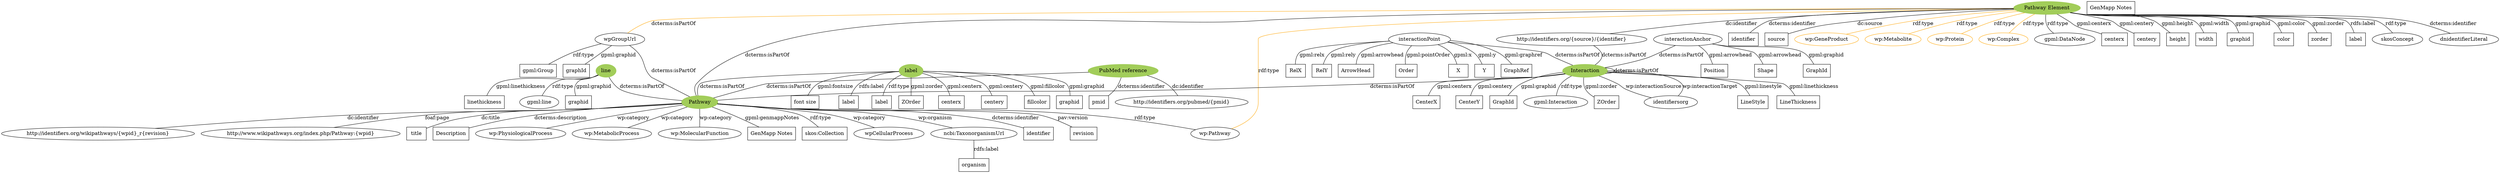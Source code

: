 graph G {
overlap=scale;
/* Pathway Concepts */
skosCollection [label="skos:Collection", shape=box, URL="http://en.wikipedia.org/wiki/John de Fries"]
wpGroupUrl
gpmlGroup [label="gpml:Group", shape=box, URL="http://vocabularies.wikipathways.org/gpml#Group"]

/* Pathway */
subgraph pathway {
style=filled;
color=blue
pathwayUrl [label="Pathway", shape="oval", color=darkolivegreen3, style = filled]
pathwayIdentifier [label="identifier", shape=box]
pathwayRevision [label="revision", shape=box]
pathwayIdentifierIo [label="http://identifiers.org/wikipathways/{wpid}_r{revision}", shape="oval"]
wpUrl [label="http://www.wikipathways.org/index.php/Pathway:{wpid}", shape="oval"]
pathwayTitle [label="title", shape=box]
pathwayDescription [label="Description", shape=box]
wpPhysiologicalProcess [label="wp:PhysiologicalProcess", shape=oval, URL="http://vocabularies.wikipathways.org/wp#PhysiologicalProcess"]
wpMetabolicProcess [label="wp:MetabolicProcess", shape=oval, URL="http://vocabularies.wikipathways.org/wp#wpMetabolicProcess"]
wpMetabolicProcess [label="wp:MetabolicProcess", shape=oval, URL="http://vocabularies.wikipathways.org/wp#MetabolicProcess"]
wpMolecularFunction [label="wp:MolecularFunction", shape=oval, URL="http://vocabularies.wikipathways.org/wp#MolecularFunction"]
pathwayGenmappNotes [label="GenMapp Notes", shape=box]


/** Pathway relationships **/
pathwayUrl  -- wpUrl  [label="foaf:page", URL="http://xmlns.com/foaf/0.1/page", edgetooltip="http://xmlns.com/foaf/0.1/page"]
pathwayUrl --  wpPathway [label="rdf:type", URL="http://www.w3.org/1999/02/22-rdf-syntax-ns#type"]
pathwayUrl --  skosCollection [label="rdf:type", URL="http://www.w3.org/1999/02/22-rdf-syntax-ns#type"]
pathwayUrl -- pathwayIdentifierIo [label="dc:identifier", URL="http://purl.org/dc/elements/1.1/identifier"]
pathwayUrl -- pathwayIdentifier [label="dcterms:identifier", URL="http://purl.org/dc/terms/identifier/"]
pathwayUrl -- pathwayRevision [label="pav:version", URL="http://purl.org/pav/version"]
pathwayUrl -- pathwayTitle [label="dc:title", URL="http://purl.org/dc/elements/1.1/title"]
pathwayUrl -- wpPhysiologicalProcess [label="wp:category", URL="http://vocabularies.wikipathways.org/wp#category"]
pathwayUrl -- wpMetabolicProcess [label="wp:category", URL="http://vocabularies.wikipathways.org/wp#category"]
pathwayUrl -- wpCellularProcess [label="wp:category", URL="http://vocabularies.wikipathways.org/wp#category" ]
pathwayUrl -- wpMolecularFunction [label="wp:category", URL="http://vocabularies.wikipathways.org/wp#category"]
pathwayUrl -- pathwayDescription [label="dcterms:description", URL="http://purl.org/dc/terms/description"]	
pathwayUrl -- pathwayGenmappNotes [label="gpml:genmappNotes", URL="http://vocabularies.wikipathways.org/gpml#genmappNotes"]
}
subgraph datanodes {
/* Datanodes */

rdfDataNodeUrl  [label="Pathway Element", shape="oval", color=darkolivegreen3, style = filled]
dnidentifiersIO [label="http://identifiers.org/{source}/{identifier}", shape=oval]
dnIdentifier [label="identifier", shape=box]
dnDatasource [label="source", shape=box]
wpGeneProduct [label="wp:GeneProduct", shape=oval, URL="http://vocabularies.wikipathways.org/wp#GeneProduct", color=orange]
wpMetabolite [label="wp:Metabolite", shape=oval, URL="http://vocabularies.wikipathways.org/wp#Metabolite", color=orange]
wpPathway [label="wp:Pathway", shape=oval, URL="http://vocabularies.wikipathways.org/wp#Pathway"]
wpProtein [label="wp:Protein", shape=oval, URL="http://vocabularies.wikipathways.org/wp#Protein", color=orange]
wpComplex [label="wp:Complex", shape=oval, URL="http://vocabularies.wikipathways.org/wp#Complex", color=orange]
gpmlDataNode [label="gpml:DataNode"]
dnGenmappNotes [label="GenMapp Notes", shape=box]
dncenterx  [label="centerx", shape=box]
dncentery  [label="centery", shape=box]
dnheight   [label="height", shape=box]
dnwidth    [label="width", shape=box]
dngraphid  [label="graphid", shape=box]
dncolor    [label="color", shape=box]
dnzorder  [label="zorder", shape=box]
dnlabel  [label="label", shape=box]

/** Datanodes relationships **/
rdfDataNodeUrl -- dnidentifiersIO [label="dc:identifier", URL="http://purl.org/dc/elements/1.1/identifier"]
rdfDataNodeUrl -- dnIdentifier [label="dcterms:identifier", URL="http://purl.org/dc/terms/identifier"]
rdfDataNodeUrl -- dnDatasource [label="dc:source", URL="http://purl.org/dc/elements/1.1/source"]
rdfDataNodeUrl -- wpGeneProduct [label="rdf:type", URL="http://www.w3.org/1999/02/22-rdf-syntax-ns#type", color=orange]
rdfDataNodeUrl -- wpMetabolite [label="rdf:type", URL="http://www.w3.org/1999/02/22-rdf-syntax-ns#type", color=orange]
rdfDataNodeUrl -- wpPathway [label="rdf:type", URL="http://www.w3.org/1999/02/22-rdf-syntax-ns#type", color=orange]
rdfDataNodeUrl -- wpProtein [label="rdf:type", URL="http://www.w3.org/1999/02/22-rdf-syntax-ns#type", color=orange]
rdfDataNodeUrl -- wpComplex [label="rdf:type", URL="http://www.w3.org/1999/02/22-rdf-syntax-ns#type", color=orange]
rdfDataNodeUrl -- pathwayUrl [label="dcterms:isPartOf", URL="http://purl.org/dc/terms/isPartOf", edgetooltip = "http://xmlns.com/foaf/0.1/page"]
rdfDataNodeUrl --  wpGroupUrl [label="dcterms:isPartOf", URL="http://purl.org/dc/terms/isPartOf", color=orange]
rdfDataNodeUrl -- gpmlDataNode [label="rdf:type", URL="http://www.w3.org/1999/02/22-rdf-syntax-ns#type"]
rdfDataNodeUrl -- skosConcept [label="rdf:type", URL="http://www.w3.org/1999/02/22-rdf-syntax-ns#type"]
rdfDataNodeUrl -- dnlabel [label="rdfs:label", URL="http://www.w3.org/2000/01/rdf-schema#label"]

rdfDataNodeUrl -- dnidentifierLiteral [label="dcterms:identifier", URL="http://purl.org/dc/terms/identifier/"]
rdfDataNodeUrl -- dncenterx [label="gpml:centerx", URL="http://vocabularies.wikipathways.org/gpml#centerx"]
rdfDataNodeUrl -- dncentery [label="gpml:centery", URL="http://vocabularies.wikipathways.org/gpml#centery"]
rdfDataNodeUrl -- dnheight [label="gpml:height", URL="http://vocabularies.wikipathways.org/gpml#height"]
rdfDataNodeUrl -- dnwidth [label="gpml:width", URL="http://vocabularies.wikipathways.org/gpml#width"]
rdfDataNodeUrl -- dngraphid [label="gpml:graphid", URL="http://vocabularies.wikipathways.org/gpml#graphid"]
rdfDataNodeUrl -- dncolor [label="gpml:color", URL="http://vocabularies.wikipathways.org/gpml#color"]
rdfDataNodeUrl -- dnzorder [label="gpml:zorder", URL="http://vocabularies.wikipathways.org/gpml#zorder"]
}

/* Groups */
wpGroupUrl
gpmlGroup [label="gpml:Group", shape=box, URL="http://vocabularies.wikipathways.org/gpml#Group"]
groupGraphId [label="graphId", shape=box]
wpGroupUrl -- gpmlGroup [label="rdf:type", URL="http://www.w3.org/1999/02/22-rdf-syntax-ns#type"]
wpGroupUrl --  groupGraphId [label="gpml:graphid", URL="http://vocabularies.wikipathways.org/gpml#graphid"]
wpGroupUrl --  pathwayUrl [label="dcterms:isPartOf", URL="http://purl.org/dc/terms/isPartOf"]

subgraph lines {
/* Lines */
rdfLineUrl [label="PubMed reference", shape = "oval", color=darkolivegreen3, style = filled]
gpmlline [label="gpml:line"]
rdfLineUrl [label="line"]
linegraphid  [label="graphid", shape=box]
lineThickness [label="linethickness", shape=box]
}
subgraph labels{
/* Labels */
rdfLabelUrl [label="label", shape = "oval", color=darkolivegreen3, style = filled]
labelgraphid  [label="graphid", shape=box]
labellabel  [label="label", shape=box]
typelabel  [label="label", shape=box]
labelzorder  [label="ZOrder", shape=box]
labelcenterx  [label="centerx", shape=box]
labelcentery  [label="centery", shape=box]
labelfillcolor  [label="fillcolor", shape=box]
labelfontsize  [label="font size", shape=box]
}
subgraph pubmed {
/* Pubmed references */
pubmedReference [label="PubMed reference", shape = "oval", color=darkolivegreen3, style = filled]
pmid  [label="pmid", shape=box]
pmidio [label="http://identifiers.org/pubmed/{pmid}", shape="oval"]
pubmedReference -- pmidio [label="dc:identifier"]
pubmedReference -- pmid [label="dcterms:identifier"]
}
subgraph taxonomy {
/* tqxonomy */
organismLiteral  [label="organism", shape=box]
ncbiTaxonorganismUrl [label="ncbi:TaxonorganismUrl", shape=oval, URL="http://purl.obolibrary.org/obo/NCBITaxon_{taxonId}"]
ncbiTaxonorganismUrl --  organismLiteral [label="rdfs:label", URL="http://www.w3.org/2000/01/rdf-schema#label"]
pathwayUrl --  ncbiTaxonorganismUrl [label="wp:organism", URL="http://vocabularies.wikipathways.org/wp#organism"]
}

subgraph interaction {
/* Interactions */
interactionUrl [label="Interaction", shape = "oval", color=darkolivegreen3, style = filled]
interactionGraphId [label="GraphId", shape=box]
gpmlInteraction [label="gpml:Interaction", URL="http://vocabularies.wikipathways.org/gpml#Interaction"]
interactionZorder [label="ZOrder", shape=box]
interactionLineStyle [label="LineStyle", shape=box]
interactionLineThickness [label="LineThickness", shape=box]
interactionCenterX [label="CenterX", shape=box]
interactionCenterY [label="CenterY", shape=box]
interactionPoint 
interactionPointOrder [label="Order", shape=box]
interactionPointX [label="X", shape=box]
interactionPointY [label="Y", shape=box]
interactionPointGraphRef [label="GraphRef", shape=box]
interactionPointRelX [label="RelX", shape=box]
interactionPointRelY [label="RelY", shape=box]
interactionPointArrowHead [label="ArrowHead", shape=box]
interactionAnchor 
interactionAnchorPosition [label="Position", shape=box]
interactionAnchorShape [label="Shape", shape=box]
interactionAnchorGraphId [label="GraphId", shape=box]
}


interactionUrl -- pathwayUrl [label="dcterms:isPartOf", URL="http://purl.org/dc/terms/isPartOf"]
interactionUrl -- interactionGraphId [label="gpml:graphid", URL="http://vocabularies.wikipathways.org/gpml#graphid"]
interactionUrl -- gpmlInteraction [label="rdf:type", URL="http://www.w3.org/1999/02/22-rdf-syntax-ns#type"]
interactionUrl -- interactionZorder [label="gpml:zorder", URL="http://vocabularies.wikipathways.org/gpml#zorder"]
interactionUrl -- interactionLineStyle [label="gpml:linestyle", URL="http://vocabularies.wikipathways.org/gpml#linestyle"]
interactionUrl -- interactionLineThickness [label="gpml:linethickness", URL="http://vocabularies.wikipathways.org/gpml#linethickness"]
interactionUrl -- interactionCenterX [label="gpml:centerx", URL="http://vocabularies.wikipathways.org/gpml#centerx"]
interactionUrl -- interactionCenterY [label="gpml:centery", URL="http://vocabularies.wikipathways.org/gpml#centery"]
interactionPoint -- interactionUrl [label="dcterms:isPartOf", URL="http://purl.org/dc/terms/isPartOf"]
interactionPoint -- interactionPointOrder [label="gpml:pointOrder", URL="http://vocabularies.wikipathways.org/gpml#pointOrder"]
interactionPoint -- interactionPointX [label="gpml:x", URL="http://vocabularies.wikipathways.org/gpml#x"]
interactionPoint -- interactionPointY [label="gpml:y", URL="http://vocabularies.wikipathways.org/gpml#y"]
interactionPoint -- interactionPointGraphRef [label="gpml:graphref", URL="http://vocabularies.wikipathways.org/gpml#graphref"]
interactionPoint -- interactionPointRelX [label="gpml:relx", URL="http://vocabularies.wikipathways.org/gpml#relX"]
interactionPoint -- interactionPointRelY [label="gpml:rely", URL="http://vocabularies.wikipathways.org/gpml#relY"]
interactionPoint -- interactionPointArrowHead [label="gpml:arrowhead", URL="http://vocabularies.wikipathways.org/gpml#arrowhead"]
interactionAnchor -- interactionUrl [label="dcterms:isPartOf", URL="http://purl.org/dc/terms/isPartOf"]
interactionAnchor -- interactionAnchorPosition [label="gpml:arrowhead", URL="http://vocabularies.wikipathways.org/gpml#anchorPosition"]
interactionAnchor -- interactionAnchorShape [label="gpml:arrowhead", URL="http://vocabularies.wikipathways.org/gpml#anchorShape"]
interactionAnchor -- interactionAnchorGraphId [label="gpml:graphid", URL="http://vocabularies.wikipathways.org/gpml#graphid"]

dnidentifiersIO -- interactionUrl [label="dcterms:isPartOf", URL="http://purl.org/dc/terms/isPartOf"]
interactionUrl -- interactionUrl [label="dcterms:isPartOf", URL="http://purl.org/dc/terms/isPartOf"]
interactionUrl -- identifiersorg [label="wp:interactionSource", URL="http://vocabularies.wikipathways.org/wp:interactionSource"]
interactionUrl -- identifiersorg [label="wp:interactionTarget", URL="http://vocabularies.wikipathways.org/wp:interactionTarget"]

/*	relationships */
rdfLineUrl -- linegraphid [label="gpml:graphid", URL="http://vocabularies.wikipathways.org/gpml#graphid"]
rdfLineUrl -- gpmlline [label="rdf:type", URL="http://www.w3.org/1999/02/22-rdf-syntax-ns#type"]
rdfLineUrl -- pathwayUrl [label="dcterms:isPartOf", URL="http://purl.org/dc/terms/isPartOf"]
rdfLineUrl -- lineThickness [label="gpml:linethickness", URL="http://vocabularies.wikipathways.org/gpml#linethickness"]

pubmedReference -- pathwayUrl [label="dcterms:isPartOf", URL="http://purl.org/dc/terms/isPartOf"]

rdfLabelUrl -- pathwayUrl [label="dcterms:isPartOf", URL="http://purl.org/dc/terms/isPartOf"]
rdfLabelUrl -- labelgraphid [label="gpml:graphid", URL="http://vocabularies.wikipathways.org/gpml#graphid"]
rdfLabelUrl -- labellabel [label="rdfs:label", URL="http://www.w3.org/2000/01/rdf-schema#label"]
rdfLabelUrl -- typelabel [label="rdf:type", URL="http://www.w3.org/1999/02/22-rdf-syntax-ns#type"]
rdfLabelUrl -- labelzorder [label="gpml:zorder", URL="http://vocabularies.wikipathways.org/gpml#zorder"]
rdfLabelUrl -- labelcenterx [label="gpml:centerx", URL="http://vocabularies.wikipathways.org/gpml#centerx"]
rdfLabelUrl -- labelcentery [label="gpml:centery", URL="http://vocabularies.wikipathways.org/gpml#centery"]
rdfLabelUrl -- labelfillcolor [label="gpml:fillcolor", URL="http://vocabularies.wikipathways.org/gpml#fillcolor"]
rdfLabelUrl -- labelfontsize [label="gpml:fontsize", URL="http://vocabularies.wikipathways.org/gpml#fontsize"]


/* ranks */

}
